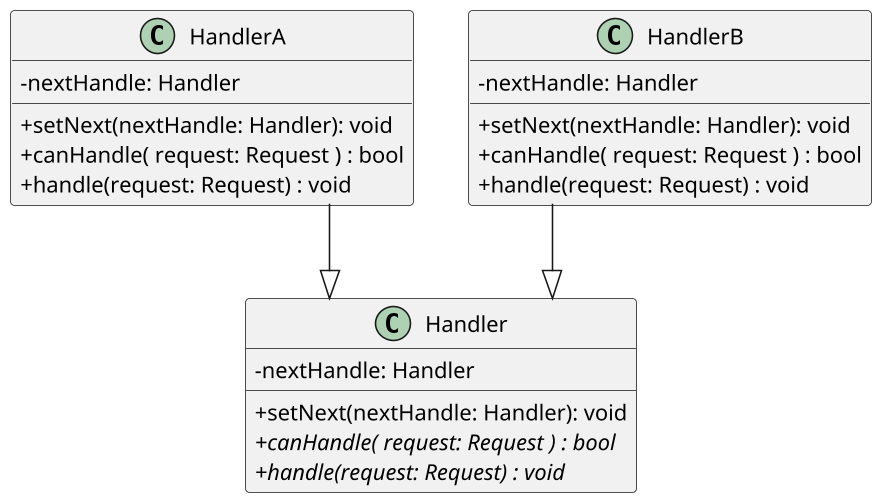 @startuml

skinparam classAttributeIconSize 0
skinparam linetype ortho
skinparam defaultTextAlignment center
skinparam dpi 150
' up to down direction

class Handler {
    - nextHandle: Handler
    + setNext(nextHandle: Handler): void 
    {abstract} + canHandle( request: Request ) : bool
    {abstract} + handle(request: Request) : void 
}

class HandlerA {
    - nextHandle: Handler
    + setNext(nextHandle: Handler): void 
    + canHandle( request: Request ) : bool
    + handle(request: Request) : void 
}

class HandlerB {
    - nextHandle: Handler
    + setNext(nextHandle: Handler): void 
    + canHandle( request: Request ) : bool
    + handle(request: Request) : void 
}

HandlerA --|> Handler
HandlerB --|> Handler
@enduml

